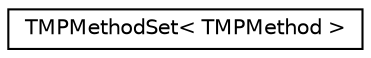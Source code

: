 digraph "Graphical Class Hierarchy"
{
 // LATEX_PDF_SIZE
  edge [fontname="Helvetica",fontsize="10",labelfontname="Helvetica",labelfontsize="10"];
  node [fontname="Helvetica",fontsize="10",shape=record];
  rankdir="LR";
  Node0 [label="TMPMethodSet\< TMPMethod \>",height=0.2,width=0.4,color="black", fillcolor="white", style="filled",URL="$classTMPMethodSet.html",tooltip=" "];
}
